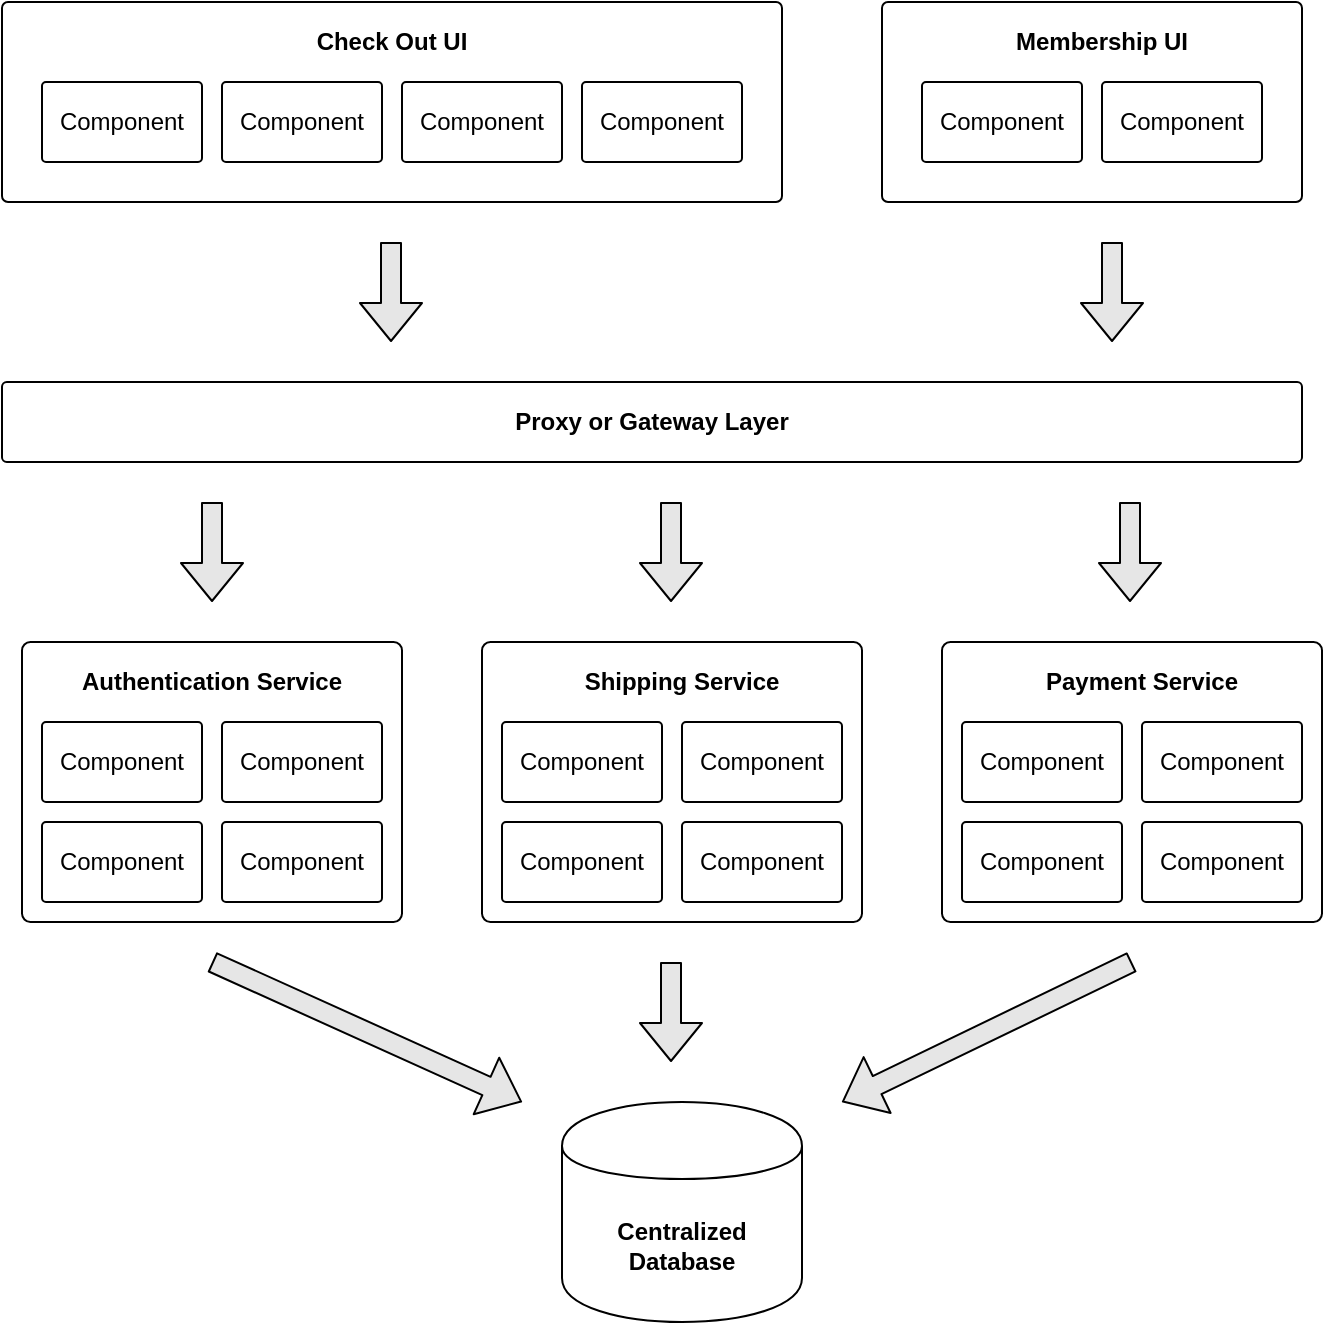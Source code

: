 <mxfile version="13.1.3">
    <diagram id="6hGFLwfOUW9BJ-s0fimq" name="Page-1">
        <mxGraphModel dx="1007" dy="747" grid="1" gridSize="10" guides="1" tooltips="1" connect="1" arrows="1" fold="1" page="1" pageScale="1" pageWidth="827" pageHeight="1169" math="0" shadow="0">
            <root>
                <mxCell id="0"/>
                <mxCell id="1" parent="0"/>
                <mxCell id="26" value="Proxy or Gateway Layer" style="rounded=1;whiteSpace=wrap;html=1;fillColor=none;arcSize=6;fontStyle=1" vertex="1" parent="1">
                    <mxGeometry x="40" y="440" width="650" height="40" as="geometry"/>
                </mxCell>
                <mxCell id="46" style="edgeStyle=orthogonalEdgeStyle;rounded=0;orthogonalLoop=1;jettySize=auto;html=1;exitX=0.5;exitY=1;exitDx=0;exitDy=0;" edge="1" parent="1" source="26" target="26">
                    <mxGeometry relative="1" as="geometry"/>
                </mxCell>
                <mxCell id="49" value="" style="shape=flexArrow;endArrow=classic;html=1;labelBackgroundColor=none;strokeWidth=1;fillColor=#E6E6E6;" edge="1" parent="1">
                    <mxGeometry width="50" height="50" relative="1" as="geometry">
                        <mxPoint x="145" y="500" as="sourcePoint"/>
                        <mxPoint x="145.0" y="550" as="targetPoint"/>
                    </mxGeometry>
                </mxCell>
                <mxCell id="50" value="" style="shape=flexArrow;endArrow=classic;html=1;labelBackgroundColor=none;strokeWidth=1;fillColor=#E6E6E6;" edge="1" parent="1">
                    <mxGeometry width="50" height="50" relative="1" as="geometry">
                        <mxPoint x="374.5" y="500" as="sourcePoint"/>
                        <mxPoint x="374.5" y="550" as="targetPoint"/>
                    </mxGeometry>
                </mxCell>
                <mxCell id="54" value="" style="shape=flexArrow;endArrow=classic;html=1;labelBackgroundColor=none;strokeWidth=1;fillColor=#E6E6E6;" edge="1" parent="1">
                    <mxGeometry width="50" height="50" relative="1" as="geometry">
                        <mxPoint x="604" y="500" as="sourcePoint"/>
                        <mxPoint x="604" y="550" as="targetPoint"/>
                    </mxGeometry>
                </mxCell>
                <mxCell id="56" value="" style="group" vertex="1" connectable="0" parent="1">
                    <mxGeometry x="50" y="570" width="650" height="140" as="geometry"/>
                </mxCell>
                <mxCell id="57" value="" style="group" vertex="1" connectable="0" parent="56">
                    <mxGeometry width="190" height="140" as="geometry"/>
                </mxCell>
                <mxCell id="58" value="" style="rounded=1;whiteSpace=wrap;html=1;fillColor=none;arcSize=3;" vertex="1" parent="57">
                    <mxGeometry width="190" height="140" as="geometry"/>
                </mxCell>
                <mxCell id="59" value="Component" style="rounded=1;whiteSpace=wrap;html=1;fillColor=none;arcSize=5;" vertex="1" parent="57">
                    <mxGeometry x="10" y="40" width="80" height="40" as="geometry"/>
                </mxCell>
                <mxCell id="60" value="Component" style="rounded=1;whiteSpace=wrap;html=1;fillColor=none;arcSize=5;" vertex="1" parent="57">
                    <mxGeometry x="100" y="40" width="80" height="40" as="geometry"/>
                </mxCell>
                <mxCell id="61" value="Component" style="rounded=1;whiteSpace=wrap;html=1;fillColor=none;arcSize=5;" vertex="1" parent="57">
                    <mxGeometry x="10" y="90" width="80" height="40" as="geometry"/>
                </mxCell>
                <mxCell id="62" value="Component" style="rounded=1;whiteSpace=wrap;html=1;fillColor=none;arcSize=5;" vertex="1" parent="57">
                    <mxGeometry x="100" y="90" width="80" height="40" as="geometry"/>
                </mxCell>
                <mxCell id="63" value="Authentication Service" style="text;html=1;strokeColor=none;fillColor=none;align=center;verticalAlign=middle;whiteSpace=wrap;rounded=0;fontStyle=1" vertex="1" parent="57">
                    <mxGeometry x="10" y="10" width="170" height="20" as="geometry"/>
                </mxCell>
                <mxCell id="64" value="" style="group" vertex="1" connectable="0" parent="56">
                    <mxGeometry x="230" width="190" height="140" as="geometry"/>
                </mxCell>
                <mxCell id="65" value="" style="rounded=1;whiteSpace=wrap;html=1;fillColor=none;arcSize=3;" vertex="1" parent="64">
                    <mxGeometry width="190" height="140" as="geometry"/>
                </mxCell>
                <mxCell id="66" value="Component" style="rounded=1;whiteSpace=wrap;html=1;fillColor=none;arcSize=5;" vertex="1" parent="64">
                    <mxGeometry x="10" y="40" width="80" height="40" as="geometry"/>
                </mxCell>
                <mxCell id="67" value="Component" style="rounded=1;whiteSpace=wrap;html=1;fillColor=none;arcSize=5;" vertex="1" parent="64">
                    <mxGeometry x="100" y="40" width="80" height="40" as="geometry"/>
                </mxCell>
                <mxCell id="68" value="Component" style="rounded=1;whiteSpace=wrap;html=1;fillColor=none;arcSize=5;" vertex="1" parent="64">
                    <mxGeometry x="10" y="90" width="80" height="40" as="geometry"/>
                </mxCell>
                <mxCell id="69" value="Component" style="rounded=1;whiteSpace=wrap;html=1;fillColor=none;arcSize=5;" vertex="1" parent="64">
                    <mxGeometry x="100" y="90" width="80" height="40" as="geometry"/>
                </mxCell>
                <mxCell id="70" value="Shipping Service" style="text;html=1;strokeColor=none;fillColor=none;align=center;verticalAlign=middle;whiteSpace=wrap;rounded=0;fontStyle=1" vertex="1" parent="64">
                    <mxGeometry x="40" y="10" width="120" height="20" as="geometry"/>
                </mxCell>
                <mxCell id="71" value="" style="group" vertex="1" connectable="0" parent="56">
                    <mxGeometry x="460" width="190" height="140" as="geometry"/>
                </mxCell>
                <mxCell id="72" value="" style="rounded=1;whiteSpace=wrap;html=1;fillColor=none;arcSize=3;" vertex="1" parent="71">
                    <mxGeometry width="190" height="140" as="geometry"/>
                </mxCell>
                <mxCell id="73" value="Component" style="rounded=1;whiteSpace=wrap;html=1;fillColor=none;arcSize=5;" vertex="1" parent="71">
                    <mxGeometry x="10" y="40" width="80" height="40" as="geometry"/>
                </mxCell>
                <mxCell id="74" value="Component" style="rounded=1;whiteSpace=wrap;html=1;fillColor=none;arcSize=5;" vertex="1" parent="71">
                    <mxGeometry x="100" y="40" width="80" height="40" as="geometry"/>
                </mxCell>
                <mxCell id="75" value="Component" style="rounded=1;whiteSpace=wrap;html=1;fillColor=none;arcSize=5;" vertex="1" parent="71">
                    <mxGeometry x="10" y="90" width="80" height="40" as="geometry"/>
                </mxCell>
                <mxCell id="76" value="Component" style="rounded=1;whiteSpace=wrap;html=1;fillColor=none;arcSize=5;" vertex="1" parent="71">
                    <mxGeometry x="100" y="90" width="80" height="40" as="geometry"/>
                </mxCell>
                <mxCell id="77" value="Payment Service" style="text;html=1;strokeColor=none;fillColor=none;align=center;verticalAlign=middle;whiteSpace=wrap;rounded=0;fontStyle=1" vertex="1" parent="71">
                    <mxGeometry x="40" y="10" width="120" height="20" as="geometry"/>
                </mxCell>
                <mxCell id="78" value="" style="group" vertex="1" connectable="0" parent="1">
                    <mxGeometry x="480" y="250" width="210" height="100" as="geometry"/>
                </mxCell>
                <mxCell id="10" value="" style="rounded=1;whiteSpace=wrap;html=1;fillColor=none;arcSize=3;" vertex="1" parent="78">
                    <mxGeometry width="210" height="100" as="geometry"/>
                </mxCell>
                <mxCell id="11" value="Component" style="rounded=1;whiteSpace=wrap;html=1;fillColor=none;arcSize=5;" vertex="1" parent="78">
                    <mxGeometry x="20" y="40" width="80" height="40" as="geometry"/>
                </mxCell>
                <mxCell id="12" value="Component" style="rounded=1;whiteSpace=wrap;html=1;fillColor=none;arcSize=5;" vertex="1" parent="78">
                    <mxGeometry x="110" y="40" width="80" height="40" as="geometry"/>
                </mxCell>
                <mxCell id="15" value="Membership UI" style="text;html=1;strokeColor=none;fillColor=none;align=center;verticalAlign=middle;whiteSpace=wrap;rounded=0;fontStyle=1" vertex="1" parent="78">
                    <mxGeometry x="50" y="10" width="120" height="20" as="geometry"/>
                </mxCell>
                <mxCell id="79" value="" style="group" vertex="1" connectable="0" parent="1">
                    <mxGeometry x="40" y="250" width="390" height="100" as="geometry"/>
                </mxCell>
                <mxCell id="2" value="" style="rounded=1;whiteSpace=wrap;html=1;fillColor=none;arcSize=3;" vertex="1" parent="79">
                    <mxGeometry width="390" height="100" as="geometry"/>
                </mxCell>
                <mxCell id="3" value="Component" style="rounded=1;whiteSpace=wrap;html=1;fillColor=none;arcSize=5;" vertex="1" parent="79">
                    <mxGeometry x="20" y="40" width="80" height="40" as="geometry"/>
                </mxCell>
                <mxCell id="4" value="Component" style="rounded=1;whiteSpace=wrap;html=1;fillColor=none;arcSize=5;" vertex="1" parent="79">
                    <mxGeometry x="110" y="40" width="80" height="40" as="geometry"/>
                </mxCell>
                <mxCell id="5" value="Component" style="rounded=1;whiteSpace=wrap;html=1;fillColor=none;arcSize=5;" vertex="1" parent="79">
                    <mxGeometry x="200" y="40" width="80" height="40" as="geometry"/>
                </mxCell>
                <mxCell id="6" value="Component" style="rounded=1;whiteSpace=wrap;html=1;fillColor=none;arcSize=5;" vertex="1" parent="79">
                    <mxGeometry x="290" y="40" width="80" height="40" as="geometry"/>
                </mxCell>
                <mxCell id="7" value="Check Out UI" style="text;html=1;strokeColor=none;fillColor=none;align=center;verticalAlign=middle;whiteSpace=wrap;rounded=0;fontStyle=1" vertex="1" parent="79">
                    <mxGeometry x="20" y="10" width="350" height="20" as="geometry"/>
                </mxCell>
                <mxCell id="80" value="" style="shape=flexArrow;endArrow=classic;html=1;labelBackgroundColor=none;strokeWidth=1;fillColor=#E6E6E6;" edge="1" parent="1">
                    <mxGeometry width="50" height="50" relative="1" as="geometry">
                        <mxPoint x="234.5" y="370" as="sourcePoint"/>
                        <mxPoint x="234.5" y="420" as="targetPoint"/>
                    </mxGeometry>
                </mxCell>
                <mxCell id="81" value="" style="shape=flexArrow;endArrow=classic;html=1;labelBackgroundColor=none;strokeWidth=1;fillColor=#E6E6E6;" edge="1" parent="1">
                    <mxGeometry width="50" height="50" relative="1" as="geometry">
                        <mxPoint x="595" y="370" as="sourcePoint"/>
                        <mxPoint x="595" y="420" as="targetPoint"/>
                    </mxGeometry>
                </mxCell>
                <mxCell id="82" value="Centralized&lt;br&gt;Database" style="shape=cylinder;whiteSpace=wrap;html=1;boundedLbl=1;backgroundOutline=1;fillColor=none;fontStyle=1" vertex="1" parent="1">
                    <mxGeometry x="320" y="800" width="120" height="110" as="geometry"/>
                </mxCell>
                <mxCell id="83" value="" style="shape=flexArrow;endArrow=classic;html=1;labelBackgroundColor=none;strokeWidth=1;fillColor=#E6E6E6;" edge="1" parent="1">
                    <mxGeometry width="50" height="50" relative="1" as="geometry">
                        <mxPoint x="145" y="730" as="sourcePoint"/>
                        <mxPoint x="300" y="800" as="targetPoint"/>
                    </mxGeometry>
                </mxCell>
                <mxCell id="84" value="" style="shape=flexArrow;endArrow=classic;html=1;labelBackgroundColor=none;strokeWidth=1;fillColor=#E6E6E6;" edge="1" parent="1">
                    <mxGeometry width="50" height="50" relative="1" as="geometry">
                        <mxPoint x="374.5" y="730" as="sourcePoint"/>
                        <mxPoint x="374.5" y="780" as="targetPoint"/>
                    </mxGeometry>
                </mxCell>
                <mxCell id="86" value="" style="shape=flexArrow;endArrow=classic;html=1;labelBackgroundColor=none;strokeWidth=1;fillColor=#E6E6E6;" edge="1" parent="1">
                    <mxGeometry width="50" height="50" relative="1" as="geometry">
                        <mxPoint x="605" y="730" as="sourcePoint"/>
                        <mxPoint x="460" y="800" as="targetPoint"/>
                    </mxGeometry>
                </mxCell>
            </root>
        </mxGraphModel>
    </diagram>
</mxfile>